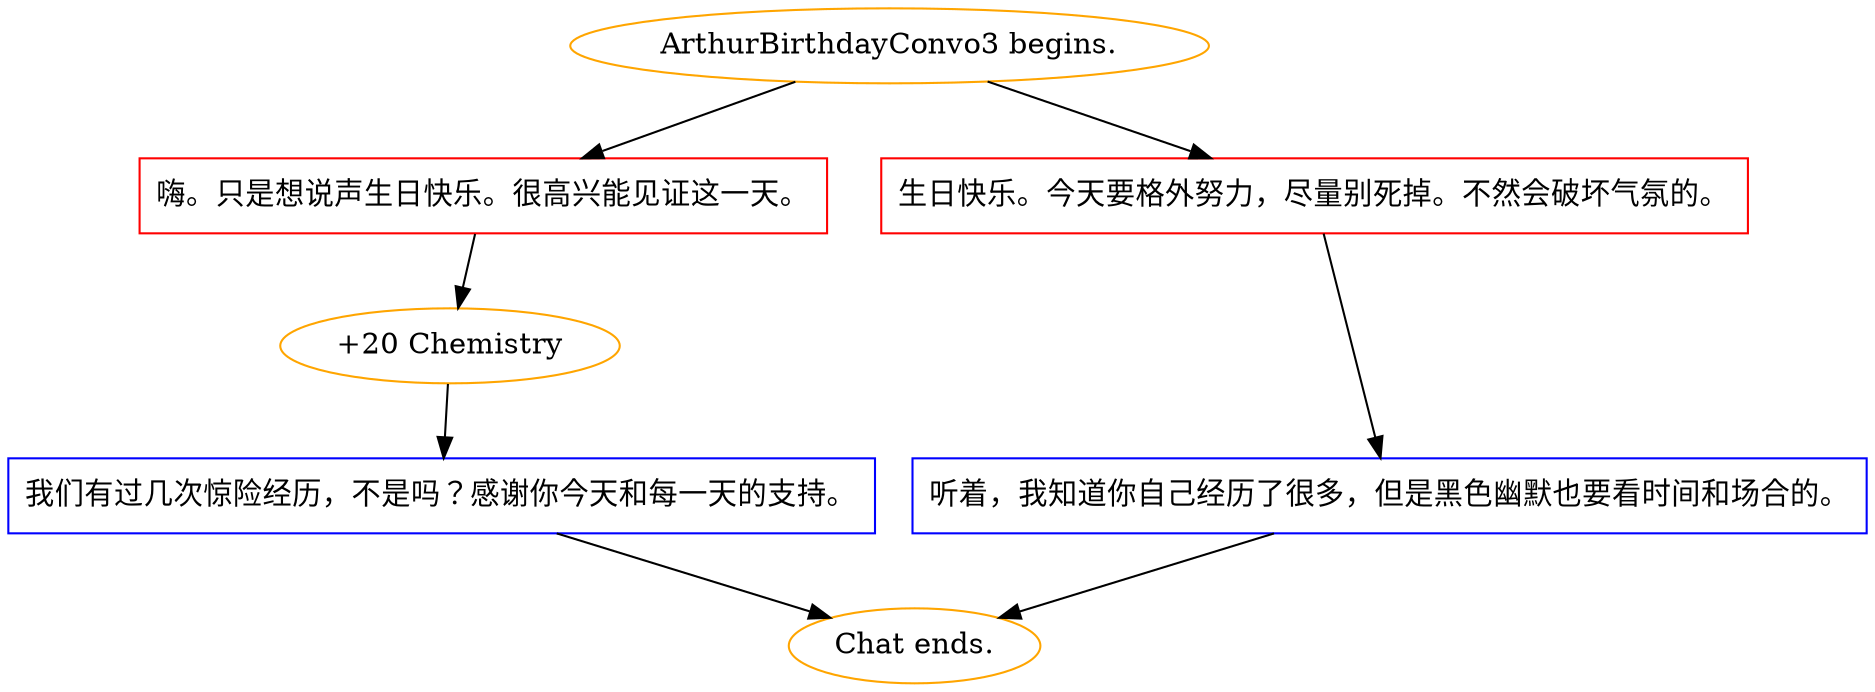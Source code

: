 digraph {
	"ArthurBirthdayConvo3 begins." [color=orange];
		"ArthurBirthdayConvo3 begins." -> j2530097626;
		"ArthurBirthdayConvo3 begins." -> j2431227998;
	j2530097626 [label="嗨。只是想说声生日快乐。很高兴能见证这一天。",shape=box,color=red];
		j2530097626 -> j2479217304;
	j2431227998 [label="生日快乐。今天要格外努力，尽量别死掉。不然会破坏气氛的。",shape=box,color=red];
		j2431227998 -> j814861561;
	j2479217304 [label="+20 Chemistry",color=orange];
		j2479217304 -> j1684930015;
	j814861561 [label="听着，我知道你自己经历了很多，但是黑色幽默也要看时间和场合的。",shape=box,color=blue];
		j814861561 -> "Chat ends.";
	j1684930015 [label="我们有过几次惊险经历，不是吗？感谢你今天和每一天的支持。",shape=box,color=blue];
		j1684930015 -> "Chat ends.";
	"Chat ends." [color=orange];
}